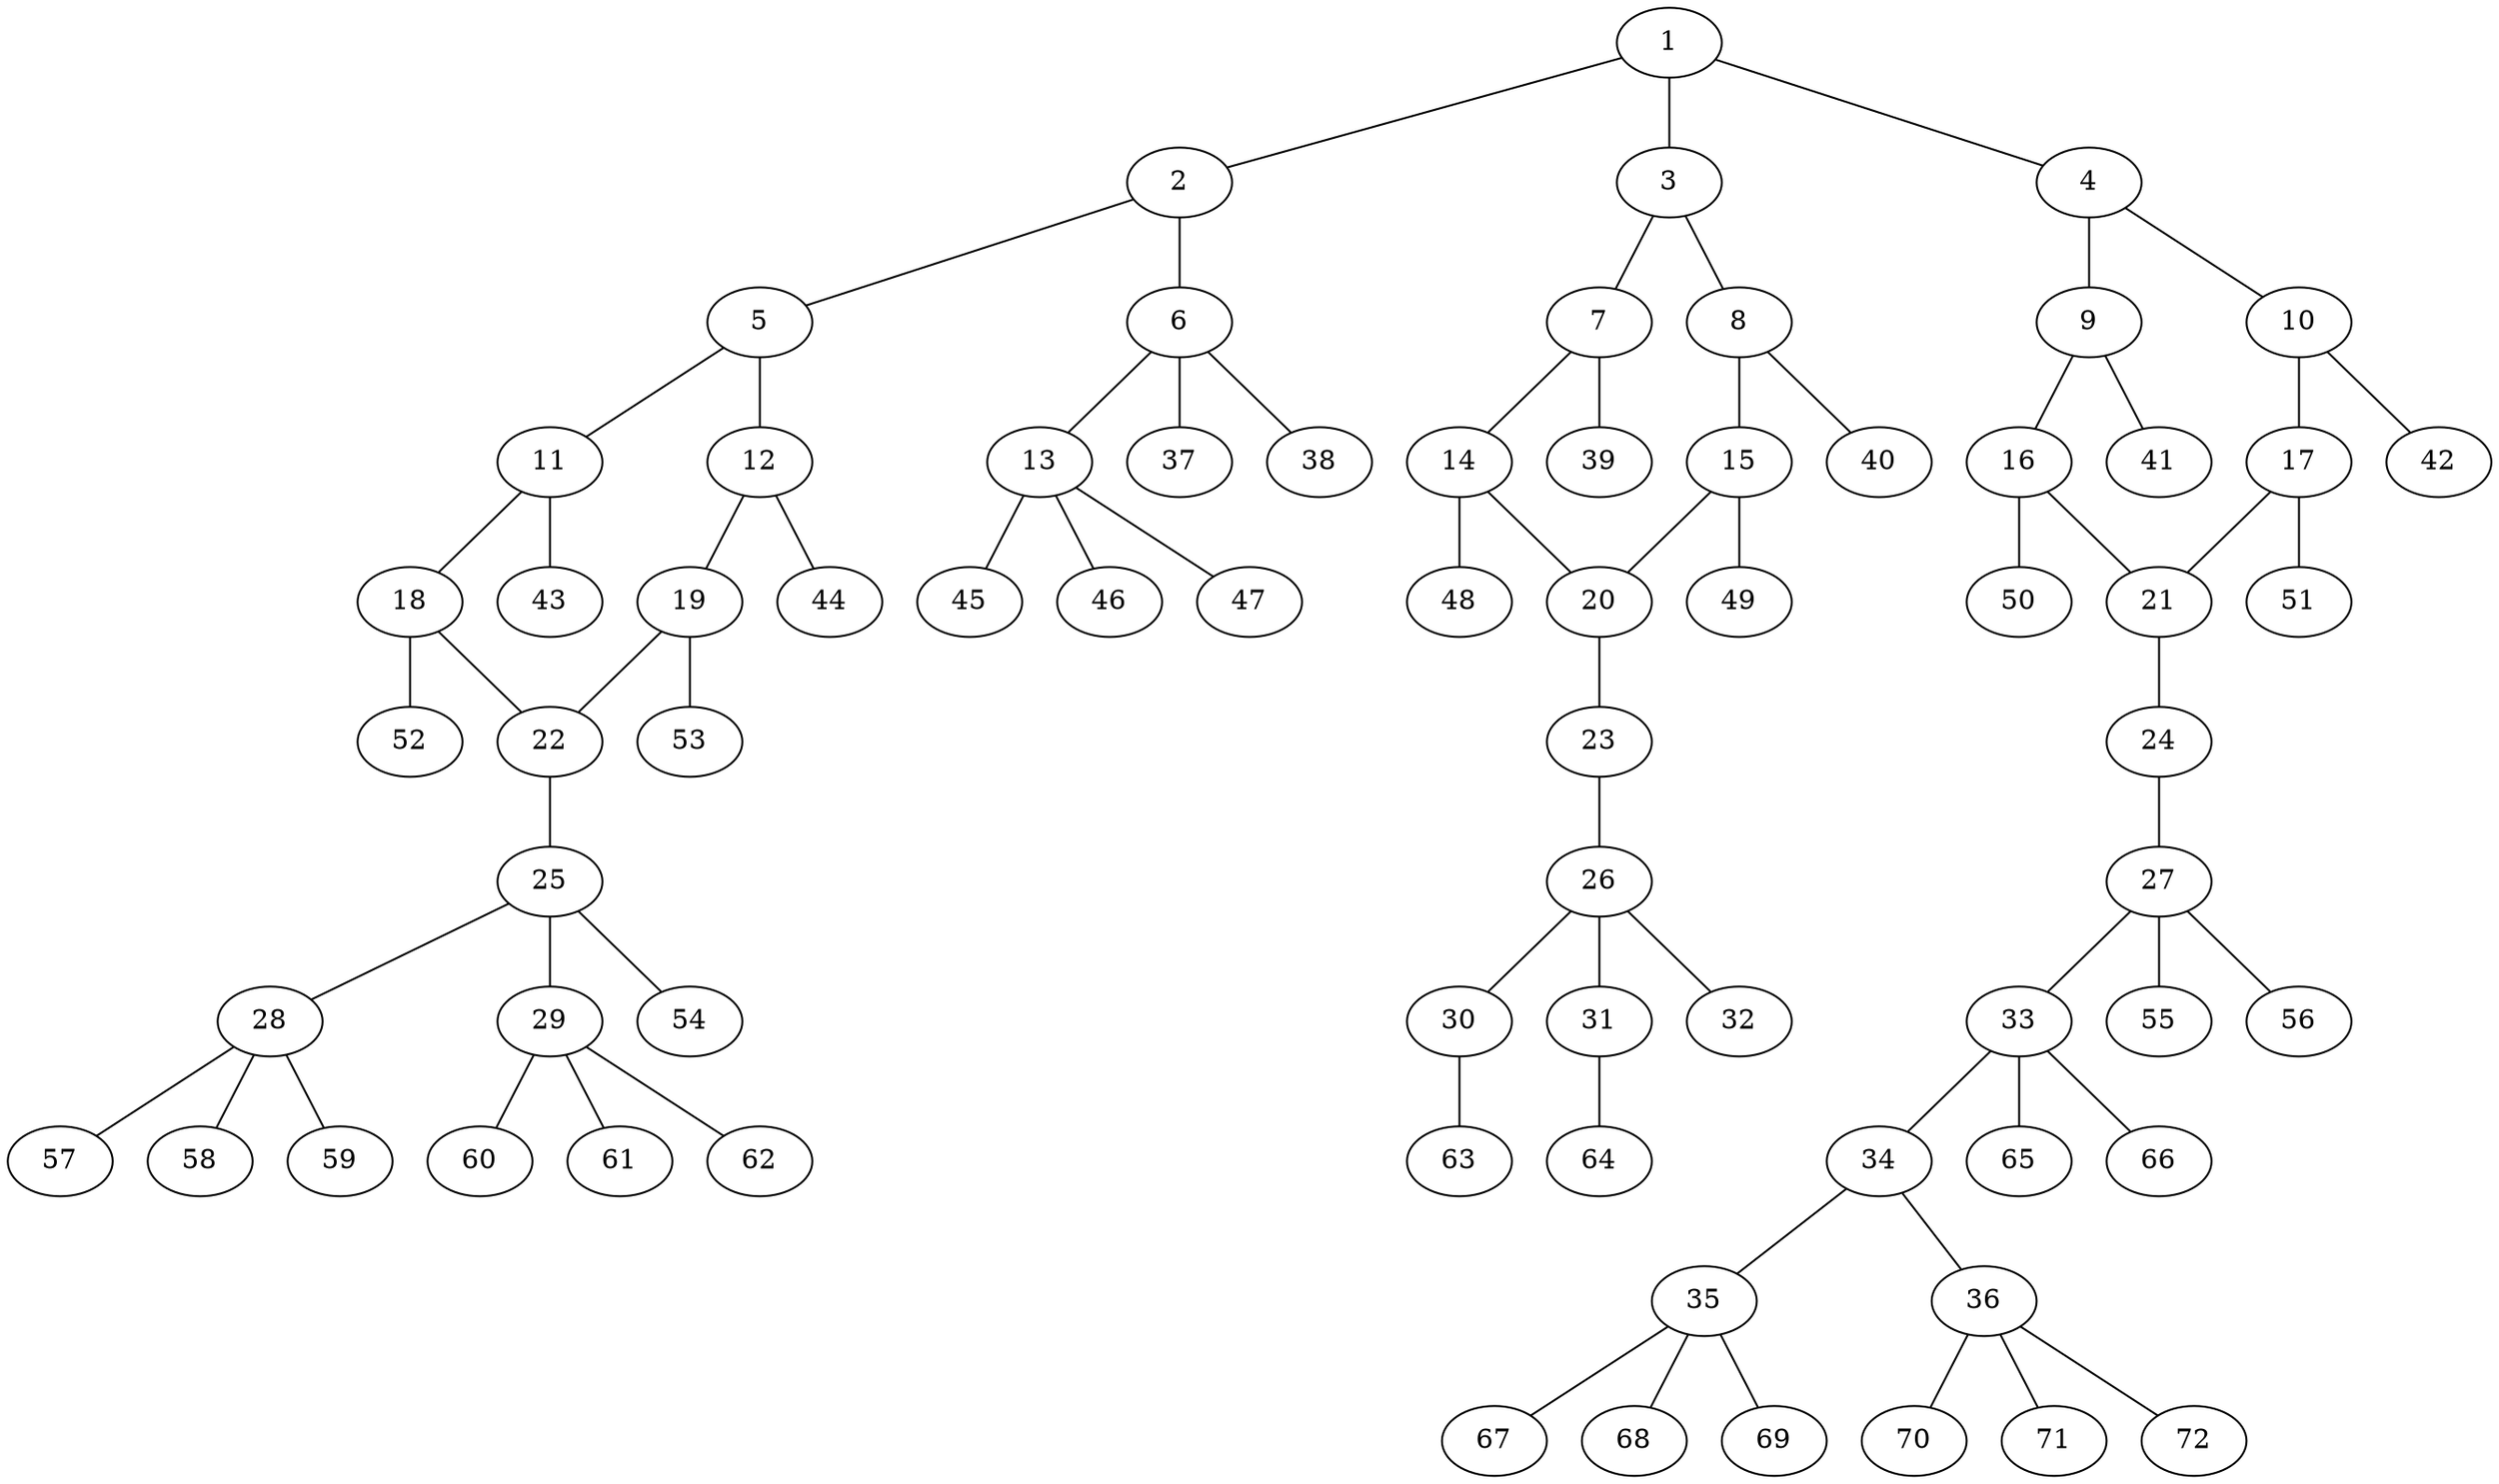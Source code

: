 graph molecule_3957 {
	1	 [chem=C];
	2	 [chem=C];
	1 -- 2	 [valence=2];
	3	 [chem=C];
	1 -- 3	 [valence=1];
	4	 [chem=C];
	1 -- 4	 [valence=1];
	5	 [chem=C];
	2 -- 5	 [valence=1];
	6	 [chem=C];
	2 -- 6	 [valence=1];
	7	 [chem=C];
	3 -- 7	 [valence=2];
	8	 [chem=C];
	3 -- 8	 [valence=1];
	9	 [chem=C];
	4 -- 9	 [valence=2];
	10	 [chem=C];
	4 -- 10	 [valence=1];
	11	 [chem=C];
	5 -- 11	 [valence=2];
	12	 [chem=C];
	5 -- 12	 [valence=1];
	13	 [chem=C];
	6 -- 13	 [valence=1];
	37	 [chem=H];
	6 -- 37	 [valence=1];
	38	 [chem=H];
	6 -- 38	 [valence=1];
	14	 [chem=C];
	7 -- 14	 [valence=1];
	39	 [chem=H];
	7 -- 39	 [valence=1];
	15	 [chem=C];
	8 -- 15	 [valence=2];
	40	 [chem=H];
	8 -- 40	 [valence=1];
	16	 [chem=C];
	9 -- 16	 [valence=1];
	41	 [chem=H];
	9 -- 41	 [valence=1];
	17	 [chem=C];
	10 -- 17	 [valence=2];
	42	 [chem=H];
	10 -- 42	 [valence=1];
	18	 [chem=C];
	11 -- 18	 [valence=1];
	43	 [chem=H];
	11 -- 43	 [valence=1];
	19	 [chem=C];
	12 -- 19	 [valence=2];
	44	 [chem=H];
	12 -- 44	 [valence=1];
	45	 [chem=H];
	13 -- 45	 [valence=1];
	46	 [chem=H];
	13 -- 46	 [valence=1];
	47	 [chem=H];
	13 -- 47	 [valence=1];
	20	 [chem=C];
	14 -- 20	 [valence=2];
	48	 [chem=H];
	14 -- 48	 [valence=1];
	15 -- 20	 [valence=1];
	49	 [chem=H];
	15 -- 49	 [valence=1];
	21	 [chem=C];
	16 -- 21	 [valence=2];
	50	 [chem=H];
	16 -- 50	 [valence=1];
	17 -- 21	 [valence=1];
	51	 [chem=H];
	17 -- 51	 [valence=1];
	22	 [chem=C];
	18 -- 22	 [valence=2];
	52	 [chem=H];
	18 -- 52	 [valence=1];
	19 -- 22	 [valence=1];
	53	 [chem=H];
	19 -- 53	 [valence=1];
	23	 [chem=O];
	20 -- 23	 [valence=1];
	24	 [chem=O];
	21 -- 24	 [valence=1];
	25	 [chem=C];
	22 -- 25	 [valence=1];
	26	 [chem=P];
	23 -- 26	 [valence=1];
	27	 [chem=C];
	24 -- 27	 [valence=1];
	28	 [chem=C];
	25 -- 28	 [valence=1];
	29	 [chem=C];
	25 -- 29	 [valence=1];
	54	 [chem=H];
	25 -- 54	 [valence=1];
	30	 [chem=O];
	26 -- 30	 [valence=1];
	31	 [chem=O];
	26 -- 31	 [valence=1];
	32	 [chem=O];
	26 -- 32	 [valence=2];
	33	 [chem=C];
	27 -- 33	 [valence=1];
	55	 [chem=H];
	27 -- 55	 [valence=1];
	56	 [chem=H];
	27 -- 56	 [valence=1];
	57	 [chem=H];
	28 -- 57	 [valence=1];
	58	 [chem=H];
	28 -- 58	 [valence=1];
	59	 [chem=H];
	28 -- 59	 [valence=1];
	60	 [chem=H];
	29 -- 60	 [valence=1];
	61	 [chem=H];
	29 -- 61	 [valence=1];
	62	 [chem=H];
	29 -- 62	 [valence=1];
	63	 [chem=H];
	30 -- 63	 [valence=1];
	64	 [chem=H];
	31 -- 64	 [valence=1];
	34	 [chem=N];
	33 -- 34	 [valence=1];
	65	 [chem=H];
	33 -- 65	 [valence=1];
	66	 [chem=H];
	33 -- 66	 [valence=1];
	35	 [chem=C];
	34 -- 35	 [valence=1];
	36	 [chem=C];
	34 -- 36	 [valence=1];
	67	 [chem=H];
	35 -- 67	 [valence=1];
	68	 [chem=H];
	35 -- 68	 [valence=1];
	69	 [chem=H];
	35 -- 69	 [valence=1];
	70	 [chem=H];
	36 -- 70	 [valence=1];
	71	 [chem=H];
	36 -- 71	 [valence=1];
	72	 [chem=H];
	36 -- 72	 [valence=1];
}
